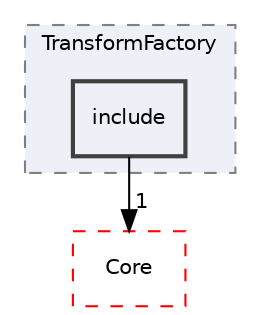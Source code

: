 digraph "include"
{
 // LATEX_PDF_SIZE
  edge [fontname="Helvetica",fontsize="10",labelfontname="Helvetica",labelfontsize="10"];
  node [fontname="Helvetica",fontsize="10",shape=record];
  compound=true
  subgraph clusterdir_7673906962100e6b393c00e4f5ed20ce {
    graph [ bgcolor="#edf0f7", pencolor="grey50", style="filled,dashed,", label="TransformFactory", fontname="Helvetica", fontsize="10", URL="dir_7673906962100e6b393c00e4f5ed20ce.html"]
  dir_e5402a1051c3c7f951c9f2bfe133e0c6 [shape=box, label="include", style="filled,bold,", fillcolor="#edf0f7", color="grey25", URL="dir_e5402a1051c3c7f951c9f2bfe133e0c6.html"];
  }
  dir_cac7f9cecb9aa42a0bd05452dddd8a21 [shape=box, label="Core", style="dashed,", fillcolor="#edf0f7", color="red", URL="dir_cac7f9cecb9aa42a0bd05452dddd8a21.html"];
  dir_e5402a1051c3c7f951c9f2bfe133e0c6->dir_cac7f9cecb9aa42a0bd05452dddd8a21 [headlabel="1", labeldistance=1.5 headhref="dir_000144_000014.html"];
}
